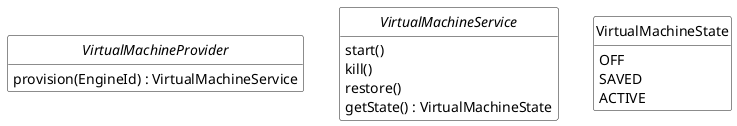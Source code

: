 @startuml

interface VirtualMachineProvider {
  provision(EngineId) : VirtualMachineService
}

interface VirtualMachineService {
  start()
  kill()
  restore()
  getState() : VirtualMachineState
}

enum VirtualMachineState {
  OFF
  SAVED
  ACTIVE
}

VirtualMachineProvider -[hidden]right- VirtualMachineService
VirtualMachineService -[hidden]right- VirtualMachineState

hide empty members
hide empty methods
hide circle

skinparam monochrome true
skinparam shadowing false
skinparam packageStyle rect

skinparam classBackgroundColor white
skinparam stateBackgroundColor white
skinparam nodeBackgroundColor white
skinparam frameBackgroundColor white
skinparam packageBackgroundColor white
@enduml
